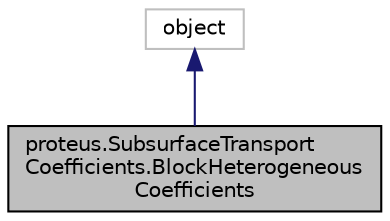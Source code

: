 digraph "proteus.SubsurfaceTransportCoefficients.BlockHeterogeneousCoefficients"
{
 // LATEX_PDF_SIZE
  edge [fontname="Helvetica",fontsize="10",labelfontname="Helvetica",labelfontsize="10"];
  node [fontname="Helvetica",fontsize="10",shape=record];
  Node1 [label="proteus.SubsurfaceTransport\lCoefficients.BlockHeterogeneous\lCoefficients",height=0.2,width=0.4,color="black", fillcolor="grey75", style="filled", fontcolor="black",tooltip="Utility classes for dealing with common aspects of flow and transport."];
  Node2 -> Node1 [dir="back",color="midnightblue",fontsize="10",style="solid",fontname="Helvetica"];
  Node2 [label="object",height=0.2,width=0.4,color="grey75", fillcolor="white", style="filled",tooltip=" "];
}
